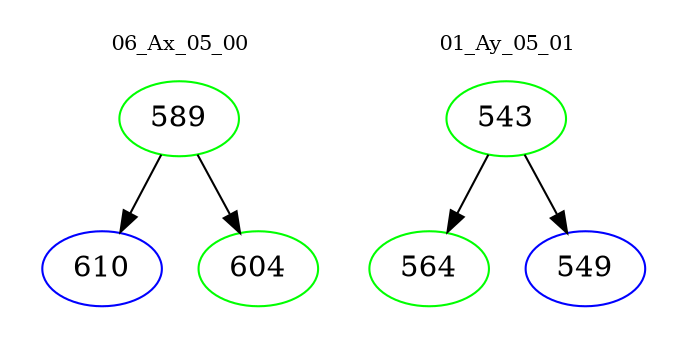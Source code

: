 digraph{
subgraph cluster_0 {
color = white
label = "06_Ax_05_00";
fontsize=10;
T0_589 [label="589", color="green"]
T0_589 -> T0_610 [color="black"]
T0_610 [label="610", color="blue"]
T0_589 -> T0_604 [color="black"]
T0_604 [label="604", color="green"]
}
subgraph cluster_1 {
color = white
label = "01_Ay_05_01";
fontsize=10;
T1_543 [label="543", color="green"]
T1_543 -> T1_564 [color="black"]
T1_564 [label="564", color="green"]
T1_543 -> T1_549 [color="black"]
T1_549 [label="549", color="blue"]
}
}
